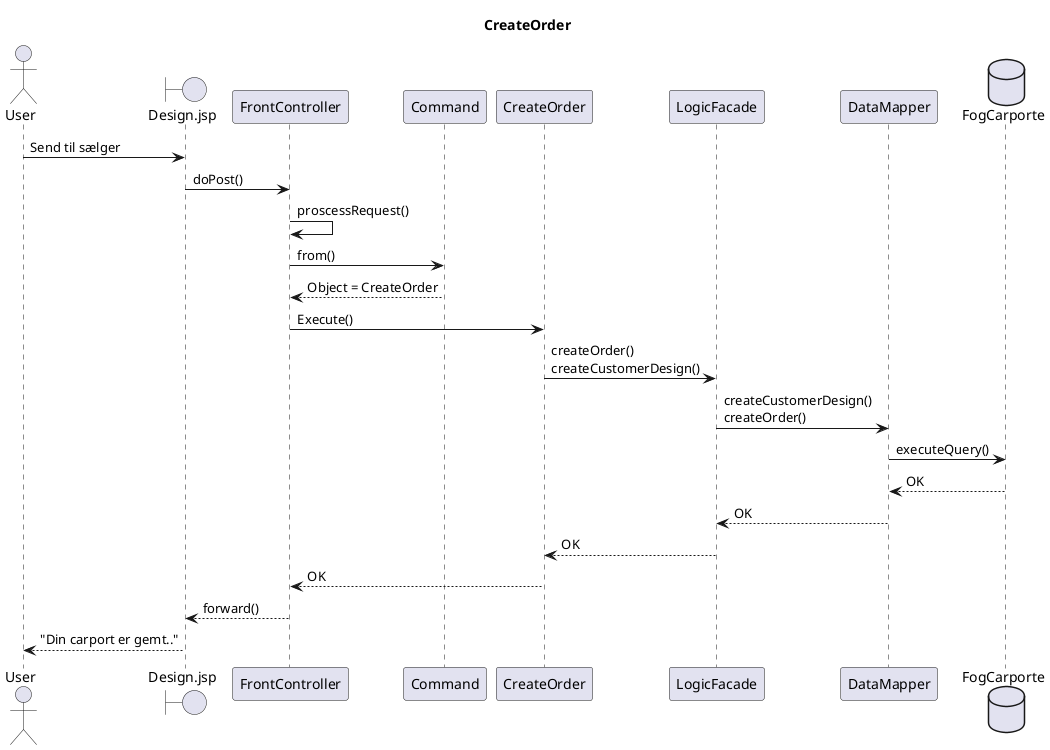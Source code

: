 @startuml
       Title CreateOrder
       actor User
       boundary Design.jsp
       participant FrontController
       participant Command
       participant CreateOrder
       participant LogicFacade
       participant DataMapper
       database FogCarporte


       User -> Design.jsp : Send til sælger
       Design.jsp -> FrontController : doPost()
       FrontController -> FrontController: proscessRequest()
       FrontController -> Command: from()
       Command --> FrontController: Object = CreateOrder
       FrontController -> CreateOrder: Execute()
       CreateOrder -> LogicFacade: createOrder()\ncreateCustomerDesign()
       LogicFacade -> DataMapper: createCustomerDesign()\ncreateOrder()
       DataMapper -> FogCarporte: executeQuery()
       FogCarporte --> DataMapper: OK
       DataMapper --> LogicFacade: OK
       LogicFacade --> CreateOrder: OK
       CreateOrder --> FrontController: OK
       FrontController --> Design.jsp: forward()
       Design.jsp --> User: "Din carport er gemt.."

       @enduml